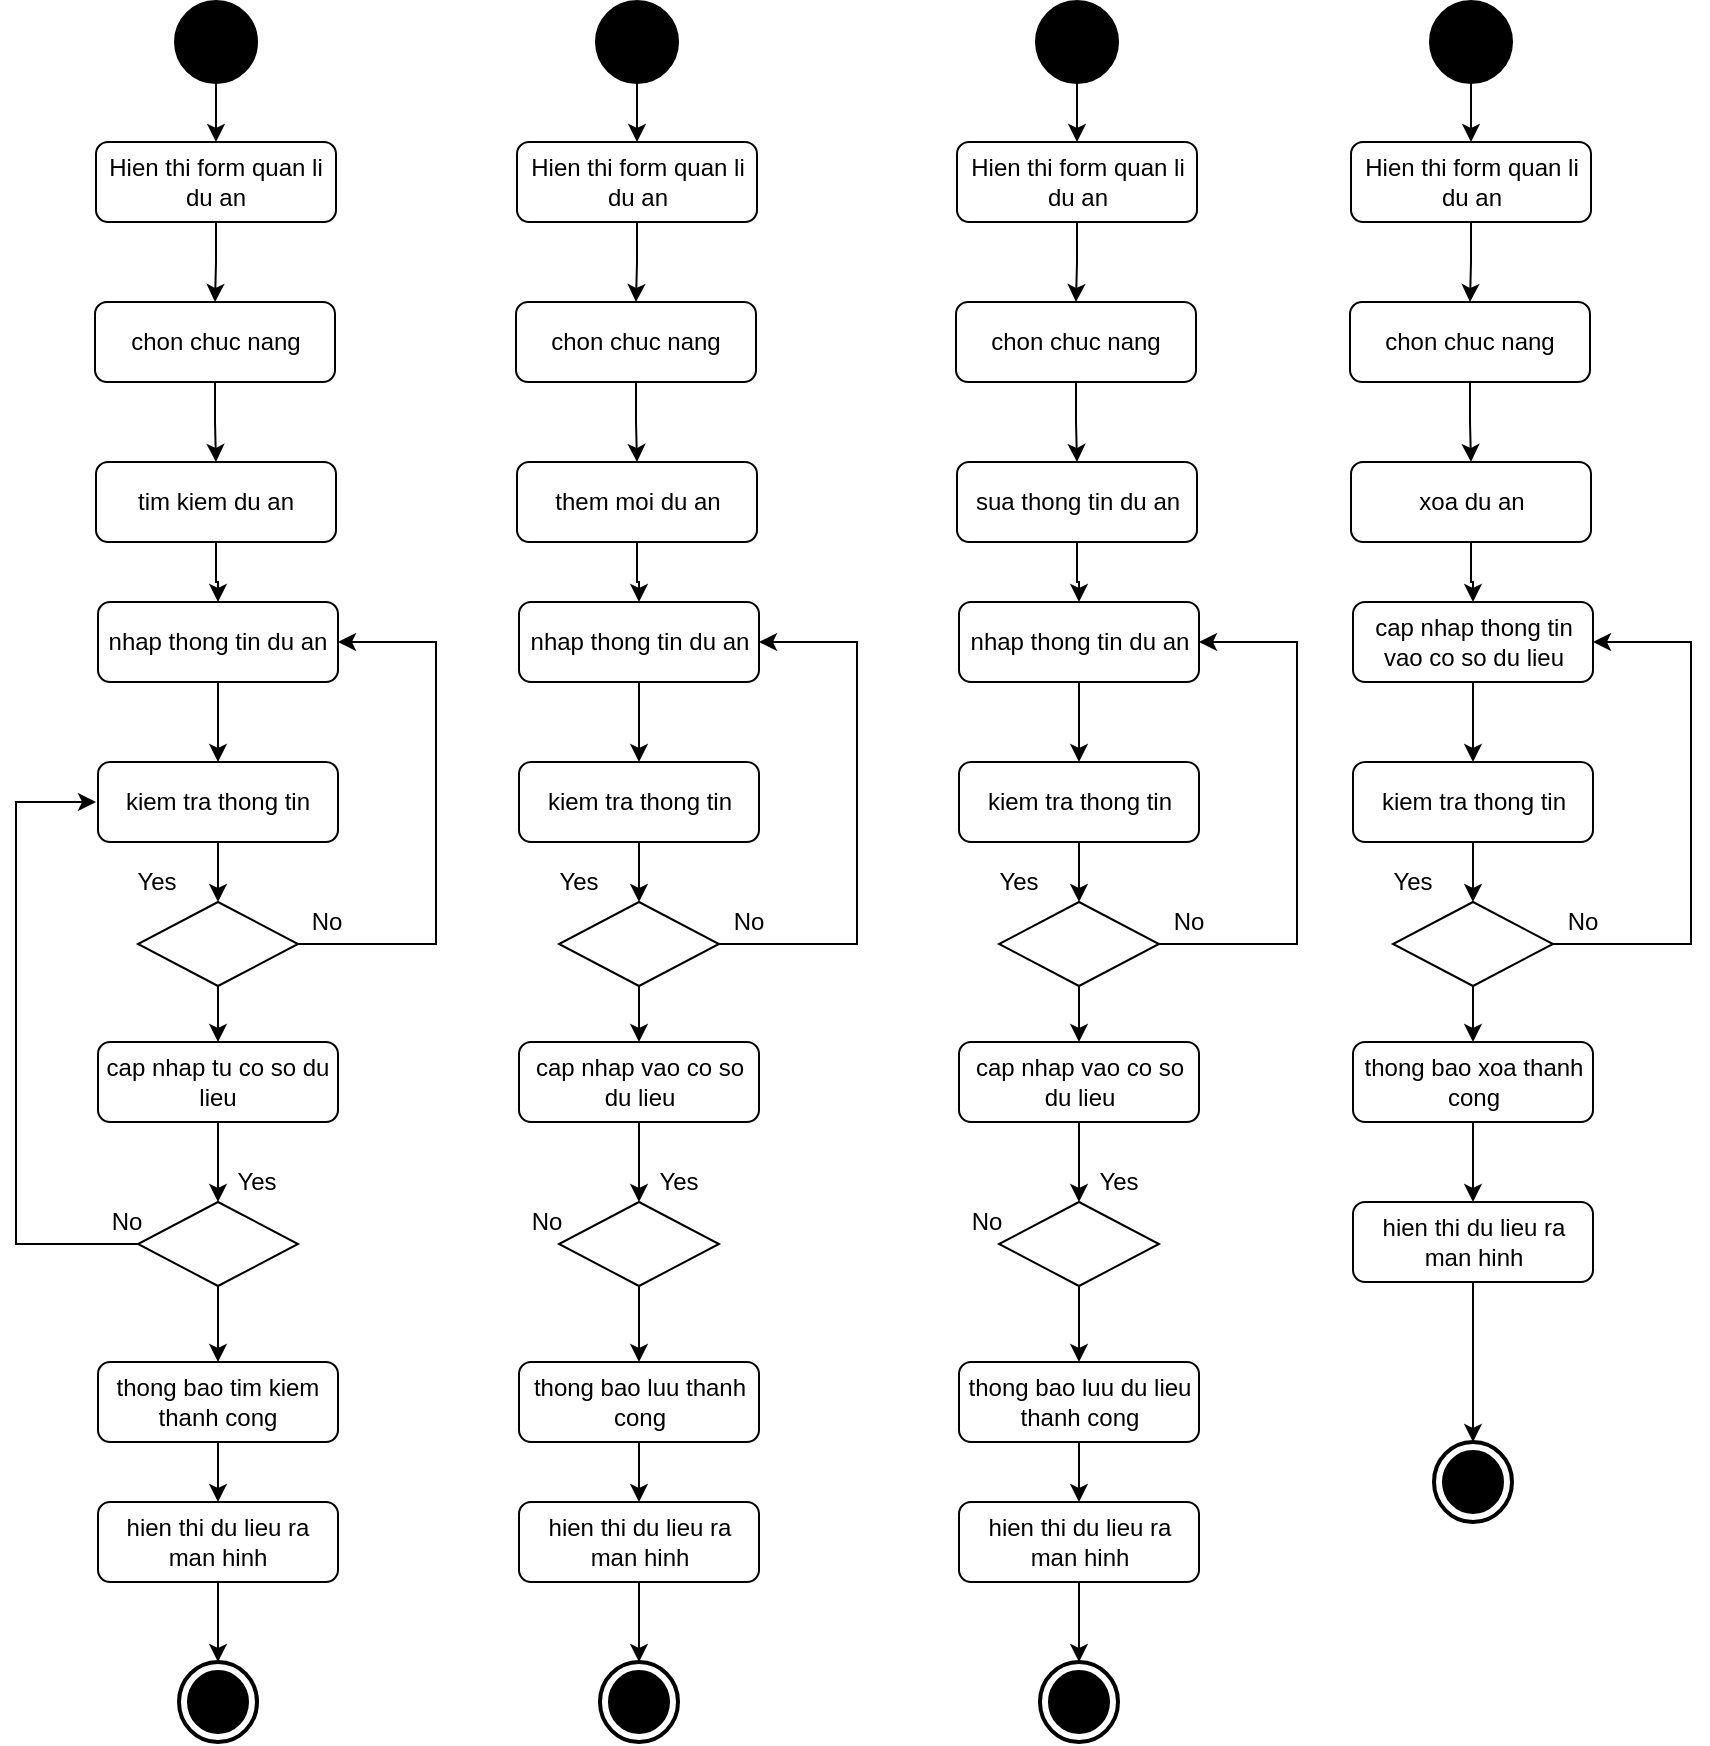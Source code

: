<mxfile version="19.0.3" type="device"><diagram id="C5RBs43oDa-KdzZeNtuy" name="Page-1"><mxGraphModel dx="1104" dy="857" grid="1" gridSize="10" guides="1" tooltips="1" connect="1" arrows="1" fold="1" page="1" pageScale="1" pageWidth="827" pageHeight="1169" math="0" shadow="0"><root><mxCell id="WIyWlLk6GJQsqaUBKTNV-0"/><mxCell id="WIyWlLk6GJQsqaUBKTNV-1" parent="WIyWlLk6GJQsqaUBKTNV-0"/><mxCell id="kBLs7935TlOKEnEDMkOg-13" style="edgeStyle=orthogonalEdgeStyle;rounded=0;orthogonalLoop=1;jettySize=auto;html=1;entryX=1;entryY=0.5;entryDx=0;entryDy=0;" edge="1" parent="WIyWlLk6GJQsqaUBKTNV-1" source="WIyWlLk6GJQsqaUBKTNV-6" target="kBLs7935TlOKEnEDMkOg-4"><mxGeometry relative="1" as="geometry"><mxPoint x="370" y="390" as="targetPoint"/><Array as="points"><mxPoint x="370" y="591"/><mxPoint x="370" y="440"/></Array></mxGeometry></mxCell><mxCell id="kBLs7935TlOKEnEDMkOg-19" style="edgeStyle=orthogonalEdgeStyle;rounded=0;orthogonalLoop=1;jettySize=auto;html=1;entryX=0.5;entryY=0;entryDx=0;entryDy=0;" edge="1" parent="WIyWlLk6GJQsqaUBKTNV-1" source="WIyWlLk6GJQsqaUBKTNV-6" target="kBLs7935TlOKEnEDMkOg-7"><mxGeometry relative="1" as="geometry"/></mxCell><mxCell id="WIyWlLk6GJQsqaUBKTNV-6" value="" style="rhombus;whiteSpace=wrap;html=1;shadow=0;fontFamily=Helvetica;fontSize=12;align=center;strokeWidth=1;spacing=6;spacingTop=-4;" parent="WIyWlLk6GJQsqaUBKTNV-1" vertex="1"><mxGeometry x="221" y="570" width="80" height="42" as="geometry"/></mxCell><mxCell id="kBLs7935TlOKEnEDMkOg-28" style="edgeStyle=orthogonalEdgeStyle;rounded=0;orthogonalLoop=1;jettySize=auto;html=1;entryX=0.5;entryY=0;entryDx=0;entryDy=0;" edge="1" parent="WIyWlLk6GJQsqaUBKTNV-1" source="WIyWlLk6GJQsqaUBKTNV-11" target="kBLs7935TlOKEnEDMkOg-2"><mxGeometry relative="1" as="geometry"/></mxCell><mxCell id="WIyWlLk6GJQsqaUBKTNV-11" value="Hien thi form quan li du an" style="rounded=1;whiteSpace=wrap;html=1;fontSize=12;glass=0;strokeWidth=1;shadow=0;" parent="WIyWlLk6GJQsqaUBKTNV-1" vertex="1"><mxGeometry x="200" y="190" width="120" height="40" as="geometry"/></mxCell><mxCell id="kBLs7935TlOKEnEDMkOg-0" value="" style="html=1;shape=mxgraph.sysml.actFinal;strokeWidth=2;verticalLabelPosition=bottom;verticalAlignment=top;" vertex="1" parent="WIyWlLk6GJQsqaUBKTNV-1"><mxGeometry x="241.5" y="950" width="39" height="40" as="geometry"/></mxCell><mxCell id="kBLs7935TlOKEnEDMkOg-27" style="edgeStyle=orthogonalEdgeStyle;rounded=0;orthogonalLoop=1;jettySize=auto;html=1;entryX=0.5;entryY=0;entryDx=0;entryDy=0;" edge="1" parent="WIyWlLk6GJQsqaUBKTNV-1" source="kBLs7935TlOKEnEDMkOg-1" target="WIyWlLk6GJQsqaUBKTNV-11"><mxGeometry relative="1" as="geometry"/></mxCell><mxCell id="kBLs7935TlOKEnEDMkOg-1" value="" style="shape=ellipse;html=1;fillColor=#000000;strokeWidth=2;verticalLabelPosition=bottom;verticalAlignment=top;perimeter=ellipsePerimeter;" vertex="1" parent="WIyWlLk6GJQsqaUBKTNV-1"><mxGeometry x="240" y="120" width="40" height="40" as="geometry"/></mxCell><mxCell id="kBLs7935TlOKEnEDMkOg-30" style="edgeStyle=orthogonalEdgeStyle;rounded=0;orthogonalLoop=1;jettySize=auto;html=1;entryX=0.5;entryY=0;entryDx=0;entryDy=0;" edge="1" parent="WIyWlLk6GJQsqaUBKTNV-1" source="kBLs7935TlOKEnEDMkOg-2" target="kBLs7935TlOKEnEDMkOg-3"><mxGeometry relative="1" as="geometry"/></mxCell><mxCell id="kBLs7935TlOKEnEDMkOg-2" value="chon chuc nang" style="rounded=1;whiteSpace=wrap;html=1;fontSize=12;glass=0;strokeWidth=1;shadow=0;" vertex="1" parent="WIyWlLk6GJQsqaUBKTNV-1"><mxGeometry x="199.5" y="270" width="120" height="40" as="geometry"/></mxCell><mxCell id="kBLs7935TlOKEnEDMkOg-31" style="edgeStyle=orthogonalEdgeStyle;rounded=0;orthogonalLoop=1;jettySize=auto;html=1;" edge="1" parent="WIyWlLk6GJQsqaUBKTNV-1" source="kBLs7935TlOKEnEDMkOg-3" target="kBLs7935TlOKEnEDMkOg-4"><mxGeometry relative="1" as="geometry"/></mxCell><mxCell id="kBLs7935TlOKEnEDMkOg-3" value="tim kiem du an" style="rounded=1;whiteSpace=wrap;html=1;fontSize=12;glass=0;strokeWidth=1;shadow=0;" vertex="1" parent="WIyWlLk6GJQsqaUBKTNV-1"><mxGeometry x="200" y="350" width="120" height="40" as="geometry"/></mxCell><mxCell id="kBLs7935TlOKEnEDMkOg-32" style="edgeStyle=orthogonalEdgeStyle;rounded=0;orthogonalLoop=1;jettySize=auto;html=1;entryX=0.5;entryY=0;entryDx=0;entryDy=0;" edge="1" parent="WIyWlLk6GJQsqaUBKTNV-1" source="kBLs7935TlOKEnEDMkOg-4" target="kBLs7935TlOKEnEDMkOg-6"><mxGeometry relative="1" as="geometry"/></mxCell><mxCell id="kBLs7935TlOKEnEDMkOg-4" value="nhap thong tin du an&lt;span style=&quot;color: rgba(0, 0, 0, 0); font-family: monospace; font-size: 0px; text-align: start;&quot;&gt;%3CmxGraphModel%3E%3Croot%3E%3CmxCell%20id%3D%220%22%2F%3E%3CmxCell%20id%3D%221%22%20parent%3D%220%22%2F%3E%3CmxCell%20id%3D%222%22%20value%3D%22chon%20chuc%20nang%22%20style%3D%22rounded%3D1%3BwhiteSpace%3Dwrap%3Bhtml%3D1%3BfontSize%3D12%3Bglass%3D0%3BstrokeWidth%3D1%3Bshadow%3D0%3B%22%20vertex%3D%221%22%20parent%3D%221%22%3E%3CmxGeometry%20x%3D%22151%22%20y%3D%22270%22%20width%3D%22120%22%20height%3D%2240%22%20as%3D%22geometry%22%2F%3E%3C%2FmxCell%3E%3C%2Froot%3E%3C%2FmxGraphModel%3E&lt;/span&gt;" style="rounded=1;whiteSpace=wrap;html=1;fontSize=12;glass=0;strokeWidth=1;shadow=0;" vertex="1" parent="WIyWlLk6GJQsqaUBKTNV-1"><mxGeometry x="201" y="420" width="120" height="40" as="geometry"/></mxCell><mxCell id="kBLs7935TlOKEnEDMkOg-15" style="edgeStyle=orthogonalEdgeStyle;rounded=0;orthogonalLoop=1;jettySize=auto;html=1;entryX=0.5;entryY=0;entryDx=0;entryDy=0;" edge="1" parent="WIyWlLk6GJQsqaUBKTNV-1" source="kBLs7935TlOKEnEDMkOg-6" target="WIyWlLk6GJQsqaUBKTNV-6"><mxGeometry relative="1" as="geometry"/></mxCell><mxCell id="kBLs7935TlOKEnEDMkOg-6" value="kiem tra thong tin" style="rounded=1;whiteSpace=wrap;html=1;fontSize=12;glass=0;strokeWidth=1;shadow=0;" vertex="1" parent="WIyWlLk6GJQsqaUBKTNV-1"><mxGeometry x="201" y="500" width="120" height="40" as="geometry"/></mxCell><mxCell id="kBLs7935TlOKEnEDMkOg-20" style="edgeStyle=orthogonalEdgeStyle;rounded=0;orthogonalLoop=1;jettySize=auto;html=1;entryX=0.5;entryY=0;entryDx=0;entryDy=0;" edge="1" parent="WIyWlLk6GJQsqaUBKTNV-1" source="kBLs7935TlOKEnEDMkOg-7" target="kBLs7935TlOKEnEDMkOg-10"><mxGeometry relative="1" as="geometry"/></mxCell><mxCell id="kBLs7935TlOKEnEDMkOg-7" value="cap nhap tu co so du lieu" style="rounded=1;whiteSpace=wrap;html=1;fontSize=12;glass=0;strokeWidth=1;shadow=0;" vertex="1" parent="WIyWlLk6GJQsqaUBKTNV-1"><mxGeometry x="201" y="640" width="120" height="40" as="geometry"/></mxCell><mxCell id="kBLs7935TlOKEnEDMkOg-25" style="edgeStyle=orthogonalEdgeStyle;rounded=0;orthogonalLoop=1;jettySize=auto;html=1;" edge="1" parent="WIyWlLk6GJQsqaUBKTNV-1" source="kBLs7935TlOKEnEDMkOg-8" target="kBLs7935TlOKEnEDMkOg-12"><mxGeometry relative="1" as="geometry"/></mxCell><mxCell id="kBLs7935TlOKEnEDMkOg-8" value="thong bao tim kiem thanh cong" style="rounded=1;whiteSpace=wrap;html=1;fontSize=12;glass=0;strokeWidth=1;shadow=0;" vertex="1" parent="WIyWlLk6GJQsqaUBKTNV-1"><mxGeometry x="201" y="800" width="120" height="40" as="geometry"/></mxCell><mxCell id="kBLs7935TlOKEnEDMkOg-14" style="edgeStyle=orthogonalEdgeStyle;rounded=0;orthogonalLoop=1;jettySize=auto;html=1;" edge="1" parent="WIyWlLk6GJQsqaUBKTNV-1" source="kBLs7935TlOKEnEDMkOg-10"><mxGeometry relative="1" as="geometry"><mxPoint x="200" y="520" as="targetPoint"/><Array as="points"><mxPoint x="160" y="741"/></Array></mxGeometry></mxCell><mxCell id="kBLs7935TlOKEnEDMkOg-24" style="edgeStyle=orthogonalEdgeStyle;rounded=0;orthogonalLoop=1;jettySize=auto;html=1;entryX=0.5;entryY=0;entryDx=0;entryDy=0;" edge="1" parent="WIyWlLk6GJQsqaUBKTNV-1" source="kBLs7935TlOKEnEDMkOg-10" target="kBLs7935TlOKEnEDMkOg-8"><mxGeometry relative="1" as="geometry"/></mxCell><mxCell id="kBLs7935TlOKEnEDMkOg-10" value="" style="rhombus;whiteSpace=wrap;html=1;shadow=0;fontFamily=Helvetica;fontSize=12;align=center;strokeWidth=1;spacing=6;spacingTop=-4;" vertex="1" parent="WIyWlLk6GJQsqaUBKTNV-1"><mxGeometry x="221" y="720" width="80" height="42" as="geometry"/></mxCell><mxCell id="kBLs7935TlOKEnEDMkOg-37" style="edgeStyle=orthogonalEdgeStyle;rounded=0;orthogonalLoop=1;jettySize=auto;html=1;entryX=0.5;entryY=0;entryDx=0;entryDy=0;entryPerimeter=0;" edge="1" parent="WIyWlLk6GJQsqaUBKTNV-1" source="kBLs7935TlOKEnEDMkOg-12" target="kBLs7935TlOKEnEDMkOg-0"><mxGeometry relative="1" as="geometry"/></mxCell><mxCell id="kBLs7935TlOKEnEDMkOg-12" value="hien thi du lieu ra man hinh" style="rounded=1;whiteSpace=wrap;html=1;fontSize=12;glass=0;strokeWidth=1;shadow=0;" vertex="1" parent="WIyWlLk6GJQsqaUBKTNV-1"><mxGeometry x="201" y="870" width="120" height="40" as="geometry"/></mxCell><mxCell id="kBLs7935TlOKEnEDMkOg-16" value="Yes" style="text;html=1;align=center;verticalAlign=middle;resizable=0;points=[];autosize=1;strokeColor=none;fillColor=none;" vertex="1" parent="WIyWlLk6GJQsqaUBKTNV-1"><mxGeometry x="210" y="550" width="40" height="20" as="geometry"/></mxCell><mxCell id="kBLs7935TlOKEnEDMkOg-18" value="No" style="text;html=1;align=center;verticalAlign=middle;resizable=0;points=[];autosize=1;strokeColor=none;fillColor=none;" vertex="1" parent="WIyWlLk6GJQsqaUBKTNV-1"><mxGeometry x="300" y="570" width="30" height="20" as="geometry"/></mxCell><mxCell id="kBLs7935TlOKEnEDMkOg-33" value="Yes" style="text;html=1;align=center;verticalAlign=middle;resizable=0;points=[];autosize=1;strokeColor=none;fillColor=none;" vertex="1" parent="WIyWlLk6GJQsqaUBKTNV-1"><mxGeometry x="260" y="700" width="40" height="20" as="geometry"/></mxCell><mxCell id="kBLs7935TlOKEnEDMkOg-34" value="No" style="text;html=1;align=center;verticalAlign=middle;resizable=0;points=[];autosize=1;strokeColor=none;fillColor=none;" vertex="1" parent="WIyWlLk6GJQsqaUBKTNV-1"><mxGeometry x="199.5" y="720" width="30" height="20" as="geometry"/></mxCell><mxCell id="kBLs7935TlOKEnEDMkOg-178" style="edgeStyle=orthogonalEdgeStyle;rounded=0;orthogonalLoop=1;jettySize=auto;html=1;entryX=1;entryY=0.5;entryDx=0;entryDy=0;" edge="1" parent="WIyWlLk6GJQsqaUBKTNV-1" source="kBLs7935TlOKEnEDMkOg-180" target="kBLs7935TlOKEnEDMkOg-191"><mxGeometry relative="1" as="geometry"><mxPoint x="580.5" y="390" as="targetPoint"/><Array as="points"><mxPoint x="580.5" y="591"/><mxPoint x="580.5" y="440"/></Array></mxGeometry></mxCell><mxCell id="kBLs7935TlOKEnEDMkOg-179" style="edgeStyle=orthogonalEdgeStyle;rounded=0;orthogonalLoop=1;jettySize=auto;html=1;entryX=0.5;entryY=0;entryDx=0;entryDy=0;" edge="1" parent="WIyWlLk6GJQsqaUBKTNV-1" source="kBLs7935TlOKEnEDMkOg-180" target="kBLs7935TlOKEnEDMkOg-195"><mxGeometry relative="1" as="geometry"/></mxCell><mxCell id="kBLs7935TlOKEnEDMkOg-180" value="" style="rhombus;whiteSpace=wrap;html=1;shadow=0;fontFamily=Helvetica;fontSize=12;align=center;strokeWidth=1;spacing=6;spacingTop=-4;" vertex="1" parent="WIyWlLk6GJQsqaUBKTNV-1"><mxGeometry x="431.5" y="570" width="80" height="42" as="geometry"/></mxCell><mxCell id="kBLs7935TlOKEnEDMkOg-181" style="edgeStyle=orthogonalEdgeStyle;rounded=0;orthogonalLoop=1;jettySize=auto;html=1;entryX=0.5;entryY=0;entryDx=0;entryDy=0;" edge="1" parent="WIyWlLk6GJQsqaUBKTNV-1" source="kBLs7935TlOKEnEDMkOg-182" target="kBLs7935TlOKEnEDMkOg-187"><mxGeometry relative="1" as="geometry"/></mxCell><mxCell id="kBLs7935TlOKEnEDMkOg-182" value="Hien thi form quan li du an" style="rounded=1;whiteSpace=wrap;html=1;fontSize=12;glass=0;strokeWidth=1;shadow=0;" vertex="1" parent="WIyWlLk6GJQsqaUBKTNV-1"><mxGeometry x="410.5" y="190" width="120" height="40" as="geometry"/></mxCell><mxCell id="kBLs7935TlOKEnEDMkOg-183" value="" style="html=1;shape=mxgraph.sysml.actFinal;strokeWidth=2;verticalLabelPosition=bottom;verticalAlignment=top;" vertex="1" parent="WIyWlLk6GJQsqaUBKTNV-1"><mxGeometry x="452" y="950" width="39" height="40" as="geometry"/></mxCell><mxCell id="kBLs7935TlOKEnEDMkOg-184" style="edgeStyle=orthogonalEdgeStyle;rounded=0;orthogonalLoop=1;jettySize=auto;html=1;entryX=0.5;entryY=0;entryDx=0;entryDy=0;" edge="1" parent="WIyWlLk6GJQsqaUBKTNV-1" source="kBLs7935TlOKEnEDMkOg-185" target="kBLs7935TlOKEnEDMkOg-182"><mxGeometry relative="1" as="geometry"/></mxCell><mxCell id="kBLs7935TlOKEnEDMkOg-185" value="" style="shape=ellipse;html=1;fillColor=#000000;strokeWidth=2;verticalLabelPosition=bottom;verticalAlignment=top;perimeter=ellipsePerimeter;" vertex="1" parent="WIyWlLk6GJQsqaUBKTNV-1"><mxGeometry x="450.5" y="120" width="40" height="40" as="geometry"/></mxCell><mxCell id="kBLs7935TlOKEnEDMkOg-186" style="edgeStyle=orthogonalEdgeStyle;rounded=0;orthogonalLoop=1;jettySize=auto;html=1;entryX=0.5;entryY=0;entryDx=0;entryDy=0;" edge="1" parent="WIyWlLk6GJQsqaUBKTNV-1" source="kBLs7935TlOKEnEDMkOg-187" target="kBLs7935TlOKEnEDMkOg-189"><mxGeometry relative="1" as="geometry"/></mxCell><mxCell id="kBLs7935TlOKEnEDMkOg-187" value="chon chuc nang" style="rounded=1;whiteSpace=wrap;html=1;fontSize=12;glass=0;strokeWidth=1;shadow=0;" vertex="1" parent="WIyWlLk6GJQsqaUBKTNV-1"><mxGeometry x="410" y="270" width="120" height="40" as="geometry"/></mxCell><mxCell id="kBLs7935TlOKEnEDMkOg-188" style="edgeStyle=orthogonalEdgeStyle;rounded=0;orthogonalLoop=1;jettySize=auto;html=1;" edge="1" parent="WIyWlLk6GJQsqaUBKTNV-1" source="kBLs7935TlOKEnEDMkOg-189" target="kBLs7935TlOKEnEDMkOg-191"><mxGeometry relative="1" as="geometry"/></mxCell><mxCell id="kBLs7935TlOKEnEDMkOg-189" value="them moi du an" style="rounded=1;whiteSpace=wrap;html=1;fontSize=12;glass=0;strokeWidth=1;shadow=0;" vertex="1" parent="WIyWlLk6GJQsqaUBKTNV-1"><mxGeometry x="410.5" y="350" width="120" height="40" as="geometry"/></mxCell><mxCell id="kBLs7935TlOKEnEDMkOg-190" style="edgeStyle=orthogonalEdgeStyle;rounded=0;orthogonalLoop=1;jettySize=auto;html=1;entryX=0.5;entryY=0;entryDx=0;entryDy=0;" edge="1" parent="WIyWlLk6GJQsqaUBKTNV-1" source="kBLs7935TlOKEnEDMkOg-191" target="kBLs7935TlOKEnEDMkOg-193"><mxGeometry relative="1" as="geometry"/></mxCell><mxCell id="kBLs7935TlOKEnEDMkOg-191" value="nhap thong tin du an&lt;span style=&quot;color: rgba(0, 0, 0, 0); font-family: monospace; font-size: 0px; text-align: start;&quot;&gt;%3CmxGraphModel%3E%3Croot%3E%3CmxCell%20id%3D%220%22%2F%3E%3CmxCell%20id%3D%221%22%20parent%3D%220%22%2F%3E%3CmxCell%20id%3D%222%22%20value%3D%22chon%20chuc%20nang%22%20style%3D%22rounded%3D1%3BwhiteSpace%3Dwrap%3Bhtml%3D1%3BfontSize%3D12%3Bglass%3D0%3BstrokeWidth%3D1%3Bshadow%3D0%3B%22%20vertex%3D%221%22%20parent%3D%221%22%3E%3CmxGeometry%20x%3D%22151%22%20y%3D%22270%22%20width%3D%22120%22%20height%3D%2240%22%20as%3D%22geometry%22%2F%3E%3C%2FmxCell%3E%3C%2Froot%3E%3C%2FmxGraphModel%3E&lt;/span&gt;" style="rounded=1;whiteSpace=wrap;html=1;fontSize=12;glass=0;strokeWidth=1;shadow=0;" vertex="1" parent="WIyWlLk6GJQsqaUBKTNV-1"><mxGeometry x="411.5" y="420" width="120" height="40" as="geometry"/></mxCell><mxCell id="kBLs7935TlOKEnEDMkOg-192" style="edgeStyle=orthogonalEdgeStyle;rounded=0;orthogonalLoop=1;jettySize=auto;html=1;entryX=0.5;entryY=0;entryDx=0;entryDy=0;" edge="1" parent="WIyWlLk6GJQsqaUBKTNV-1" source="kBLs7935TlOKEnEDMkOg-193" target="kBLs7935TlOKEnEDMkOg-180"><mxGeometry relative="1" as="geometry"/></mxCell><mxCell id="kBLs7935TlOKEnEDMkOg-193" value="kiem tra thong tin" style="rounded=1;whiteSpace=wrap;html=1;fontSize=12;glass=0;strokeWidth=1;shadow=0;" vertex="1" parent="WIyWlLk6GJQsqaUBKTNV-1"><mxGeometry x="411.5" y="500" width="120" height="40" as="geometry"/></mxCell><mxCell id="kBLs7935TlOKEnEDMkOg-194" style="edgeStyle=orthogonalEdgeStyle;rounded=0;orthogonalLoop=1;jettySize=auto;html=1;entryX=0.5;entryY=0;entryDx=0;entryDy=0;" edge="1" parent="WIyWlLk6GJQsqaUBKTNV-1" source="kBLs7935TlOKEnEDMkOg-195" target="kBLs7935TlOKEnEDMkOg-199"><mxGeometry relative="1" as="geometry"/></mxCell><mxCell id="kBLs7935TlOKEnEDMkOg-195" value="cap nhap vao co so du lieu" style="rounded=1;whiteSpace=wrap;html=1;fontSize=12;glass=0;strokeWidth=1;shadow=0;" vertex="1" parent="WIyWlLk6GJQsqaUBKTNV-1"><mxGeometry x="411.5" y="640" width="120" height="40" as="geometry"/></mxCell><mxCell id="kBLs7935TlOKEnEDMkOg-196" style="edgeStyle=orthogonalEdgeStyle;rounded=0;orthogonalLoop=1;jettySize=auto;html=1;" edge="1" parent="WIyWlLk6GJQsqaUBKTNV-1" source="kBLs7935TlOKEnEDMkOg-197" target="kBLs7935TlOKEnEDMkOg-201"><mxGeometry relative="1" as="geometry"/></mxCell><mxCell id="kBLs7935TlOKEnEDMkOg-197" value="thong bao luu thanh cong" style="rounded=1;whiteSpace=wrap;html=1;fontSize=12;glass=0;strokeWidth=1;shadow=0;" vertex="1" parent="WIyWlLk6GJQsqaUBKTNV-1"><mxGeometry x="411.5" y="800" width="120" height="40" as="geometry"/></mxCell><mxCell id="kBLs7935TlOKEnEDMkOg-198" style="edgeStyle=orthogonalEdgeStyle;rounded=0;orthogonalLoop=1;jettySize=auto;html=1;entryX=0.5;entryY=0;entryDx=0;entryDy=0;" edge="1" parent="WIyWlLk6GJQsqaUBKTNV-1" source="kBLs7935TlOKEnEDMkOg-199" target="kBLs7935TlOKEnEDMkOg-197"><mxGeometry relative="1" as="geometry"/></mxCell><mxCell id="kBLs7935TlOKEnEDMkOg-199" value="" style="rhombus;whiteSpace=wrap;html=1;shadow=0;fontFamily=Helvetica;fontSize=12;align=center;strokeWidth=1;spacing=6;spacingTop=-4;" vertex="1" parent="WIyWlLk6GJQsqaUBKTNV-1"><mxGeometry x="431.5" y="720" width="80" height="42" as="geometry"/></mxCell><mxCell id="kBLs7935TlOKEnEDMkOg-200" style="edgeStyle=orthogonalEdgeStyle;rounded=0;orthogonalLoop=1;jettySize=auto;html=1;entryX=0.5;entryY=0;entryDx=0;entryDy=0;entryPerimeter=0;" edge="1" parent="WIyWlLk6GJQsqaUBKTNV-1" source="kBLs7935TlOKEnEDMkOg-201" target="kBLs7935TlOKEnEDMkOg-183"><mxGeometry relative="1" as="geometry"/></mxCell><mxCell id="kBLs7935TlOKEnEDMkOg-201" value="hien thi du lieu ra man hinh" style="rounded=1;whiteSpace=wrap;html=1;fontSize=12;glass=0;strokeWidth=1;shadow=0;" vertex="1" parent="WIyWlLk6GJQsqaUBKTNV-1"><mxGeometry x="411.5" y="870" width="120" height="40" as="geometry"/></mxCell><mxCell id="kBLs7935TlOKEnEDMkOg-202" value="Yes" style="text;html=1;align=center;verticalAlign=middle;resizable=0;points=[];autosize=1;strokeColor=none;fillColor=none;" vertex="1" parent="WIyWlLk6GJQsqaUBKTNV-1"><mxGeometry x="420.5" y="550" width="40" height="20" as="geometry"/></mxCell><mxCell id="kBLs7935TlOKEnEDMkOg-203" value="No" style="text;html=1;align=center;verticalAlign=middle;resizable=0;points=[];autosize=1;strokeColor=none;fillColor=none;" vertex="1" parent="WIyWlLk6GJQsqaUBKTNV-1"><mxGeometry x="510.5" y="570" width="30" height="20" as="geometry"/></mxCell><mxCell id="kBLs7935TlOKEnEDMkOg-204" value="Yes" style="text;html=1;align=center;verticalAlign=middle;resizable=0;points=[];autosize=1;strokeColor=none;fillColor=none;" vertex="1" parent="WIyWlLk6GJQsqaUBKTNV-1"><mxGeometry x="470.5" y="700" width="40" height="20" as="geometry"/></mxCell><mxCell id="kBLs7935TlOKEnEDMkOg-205" value="No" style="text;html=1;align=center;verticalAlign=middle;resizable=0;points=[];autosize=1;strokeColor=none;fillColor=none;" vertex="1" parent="WIyWlLk6GJQsqaUBKTNV-1"><mxGeometry x="410" y="720" width="30" height="20" as="geometry"/></mxCell><mxCell id="kBLs7935TlOKEnEDMkOg-206" style="edgeStyle=orthogonalEdgeStyle;rounded=0;orthogonalLoop=1;jettySize=auto;html=1;entryX=1;entryY=0.5;entryDx=0;entryDy=0;" edge="1" parent="WIyWlLk6GJQsqaUBKTNV-1" source="kBLs7935TlOKEnEDMkOg-208" target="kBLs7935TlOKEnEDMkOg-219"><mxGeometry relative="1" as="geometry"><mxPoint x="800.5" y="390" as="targetPoint"/><Array as="points"><mxPoint x="800.5" y="591"/><mxPoint x="800.5" y="440"/></Array></mxGeometry></mxCell><mxCell id="kBLs7935TlOKEnEDMkOg-207" style="edgeStyle=orthogonalEdgeStyle;rounded=0;orthogonalLoop=1;jettySize=auto;html=1;entryX=0.5;entryY=0;entryDx=0;entryDy=0;" edge="1" parent="WIyWlLk6GJQsqaUBKTNV-1" source="kBLs7935TlOKEnEDMkOg-208" target="kBLs7935TlOKEnEDMkOg-223"><mxGeometry relative="1" as="geometry"/></mxCell><mxCell id="kBLs7935TlOKEnEDMkOg-208" value="" style="rhombus;whiteSpace=wrap;html=1;shadow=0;fontFamily=Helvetica;fontSize=12;align=center;strokeWidth=1;spacing=6;spacingTop=-4;" vertex="1" parent="WIyWlLk6GJQsqaUBKTNV-1"><mxGeometry x="651.5" y="570" width="80" height="42" as="geometry"/></mxCell><mxCell id="kBLs7935TlOKEnEDMkOg-209" style="edgeStyle=orthogonalEdgeStyle;rounded=0;orthogonalLoop=1;jettySize=auto;html=1;entryX=0.5;entryY=0;entryDx=0;entryDy=0;" edge="1" parent="WIyWlLk6GJQsqaUBKTNV-1" source="kBLs7935TlOKEnEDMkOg-210" target="kBLs7935TlOKEnEDMkOg-215"><mxGeometry relative="1" as="geometry"/></mxCell><mxCell id="kBLs7935TlOKEnEDMkOg-210" value="Hien thi form quan li du an" style="rounded=1;whiteSpace=wrap;html=1;fontSize=12;glass=0;strokeWidth=1;shadow=0;" vertex="1" parent="WIyWlLk6GJQsqaUBKTNV-1"><mxGeometry x="630.5" y="190" width="120" height="40" as="geometry"/></mxCell><mxCell id="kBLs7935TlOKEnEDMkOg-211" value="" style="html=1;shape=mxgraph.sysml.actFinal;strokeWidth=2;verticalLabelPosition=bottom;verticalAlignment=top;" vertex="1" parent="WIyWlLk6GJQsqaUBKTNV-1"><mxGeometry x="672" y="950" width="39" height="40" as="geometry"/></mxCell><mxCell id="kBLs7935TlOKEnEDMkOg-212" style="edgeStyle=orthogonalEdgeStyle;rounded=0;orthogonalLoop=1;jettySize=auto;html=1;entryX=0.5;entryY=0;entryDx=0;entryDy=0;" edge="1" parent="WIyWlLk6GJQsqaUBKTNV-1" source="kBLs7935TlOKEnEDMkOg-213" target="kBLs7935TlOKEnEDMkOg-210"><mxGeometry relative="1" as="geometry"/></mxCell><mxCell id="kBLs7935TlOKEnEDMkOg-213" value="" style="shape=ellipse;html=1;fillColor=#000000;strokeWidth=2;verticalLabelPosition=bottom;verticalAlignment=top;perimeter=ellipsePerimeter;" vertex="1" parent="WIyWlLk6GJQsqaUBKTNV-1"><mxGeometry x="670.5" y="120" width="40" height="40" as="geometry"/></mxCell><mxCell id="kBLs7935TlOKEnEDMkOg-214" style="edgeStyle=orthogonalEdgeStyle;rounded=0;orthogonalLoop=1;jettySize=auto;html=1;entryX=0.5;entryY=0;entryDx=0;entryDy=0;" edge="1" parent="WIyWlLk6GJQsqaUBKTNV-1" source="kBLs7935TlOKEnEDMkOg-215" target="kBLs7935TlOKEnEDMkOg-217"><mxGeometry relative="1" as="geometry"/></mxCell><mxCell id="kBLs7935TlOKEnEDMkOg-215" value="chon chuc nang" style="rounded=1;whiteSpace=wrap;html=1;fontSize=12;glass=0;strokeWidth=1;shadow=0;" vertex="1" parent="WIyWlLk6GJQsqaUBKTNV-1"><mxGeometry x="630" y="270" width="120" height="40" as="geometry"/></mxCell><mxCell id="kBLs7935TlOKEnEDMkOg-216" style="edgeStyle=orthogonalEdgeStyle;rounded=0;orthogonalLoop=1;jettySize=auto;html=1;" edge="1" parent="WIyWlLk6GJQsqaUBKTNV-1" source="kBLs7935TlOKEnEDMkOg-217" target="kBLs7935TlOKEnEDMkOg-219"><mxGeometry relative="1" as="geometry"/></mxCell><mxCell id="kBLs7935TlOKEnEDMkOg-217" value="sua thong tin du an" style="rounded=1;whiteSpace=wrap;html=1;fontSize=12;glass=0;strokeWidth=1;shadow=0;" vertex="1" parent="WIyWlLk6GJQsqaUBKTNV-1"><mxGeometry x="630.5" y="350" width="120" height="40" as="geometry"/></mxCell><mxCell id="kBLs7935TlOKEnEDMkOg-218" style="edgeStyle=orthogonalEdgeStyle;rounded=0;orthogonalLoop=1;jettySize=auto;html=1;entryX=0.5;entryY=0;entryDx=0;entryDy=0;" edge="1" parent="WIyWlLk6GJQsqaUBKTNV-1" source="kBLs7935TlOKEnEDMkOg-219" target="kBLs7935TlOKEnEDMkOg-221"><mxGeometry relative="1" as="geometry"/></mxCell><mxCell id="kBLs7935TlOKEnEDMkOg-219" value="nhap thong tin du an&lt;span style=&quot;color: rgba(0, 0, 0, 0); font-family: monospace; font-size: 0px; text-align: start;&quot;&gt;%3CmxGraphModel%3E%3Croot%3E%3CmxCell%20id%3D%220%22%2F%3E%3CmxCell%20id%3D%221%22%20parent%3D%220%22%2F%3E%3CmxCell%20id%3D%222%22%20value%3D%22chon%20chuc%20nang%22%20style%3D%22rounded%3D1%3BwhiteSpace%3Dwrap%3Bhtml%3D1%3BfontSize%3D12%3Bglass%3D0%3BstrokeWidth%3D1%3Bshadow%3D0%3B%22%20vertex%3D%221%22%20parent%3D%221%22%3E%3CmxGeometry%20x%3D%22151%22%20y%3D%22270%22%20width%3D%22120%22%20height%3D%2240%22%20as%3D%22geometry%22%2F%3E%3C%2FmxCell%3E%3C%2Froot%3E%3C%2FmxGraphModel%3E&lt;/span&gt;" style="rounded=1;whiteSpace=wrap;html=1;fontSize=12;glass=0;strokeWidth=1;shadow=0;" vertex="1" parent="WIyWlLk6GJQsqaUBKTNV-1"><mxGeometry x="631.5" y="420" width="120" height="40" as="geometry"/></mxCell><mxCell id="kBLs7935TlOKEnEDMkOg-220" style="edgeStyle=orthogonalEdgeStyle;rounded=0;orthogonalLoop=1;jettySize=auto;html=1;entryX=0.5;entryY=0;entryDx=0;entryDy=0;" edge="1" parent="WIyWlLk6GJQsqaUBKTNV-1" source="kBLs7935TlOKEnEDMkOg-221" target="kBLs7935TlOKEnEDMkOg-208"><mxGeometry relative="1" as="geometry"/></mxCell><mxCell id="kBLs7935TlOKEnEDMkOg-221" value="kiem tra thong tin" style="rounded=1;whiteSpace=wrap;html=1;fontSize=12;glass=0;strokeWidth=1;shadow=0;" vertex="1" parent="WIyWlLk6GJQsqaUBKTNV-1"><mxGeometry x="631.5" y="500" width="120" height="40" as="geometry"/></mxCell><mxCell id="kBLs7935TlOKEnEDMkOg-222" style="edgeStyle=orthogonalEdgeStyle;rounded=0;orthogonalLoop=1;jettySize=auto;html=1;entryX=0.5;entryY=0;entryDx=0;entryDy=0;" edge="1" parent="WIyWlLk6GJQsqaUBKTNV-1" source="kBLs7935TlOKEnEDMkOg-223" target="kBLs7935TlOKEnEDMkOg-227"><mxGeometry relative="1" as="geometry"/></mxCell><mxCell id="kBLs7935TlOKEnEDMkOg-223" value="cap nhap vao co so du lieu" style="rounded=1;whiteSpace=wrap;html=1;fontSize=12;glass=0;strokeWidth=1;shadow=0;" vertex="1" parent="WIyWlLk6GJQsqaUBKTNV-1"><mxGeometry x="631.5" y="640" width="120" height="40" as="geometry"/></mxCell><mxCell id="kBLs7935TlOKEnEDMkOg-224" style="edgeStyle=orthogonalEdgeStyle;rounded=0;orthogonalLoop=1;jettySize=auto;html=1;" edge="1" parent="WIyWlLk6GJQsqaUBKTNV-1" source="kBLs7935TlOKEnEDMkOg-225" target="kBLs7935TlOKEnEDMkOg-229"><mxGeometry relative="1" as="geometry"/></mxCell><mxCell id="kBLs7935TlOKEnEDMkOg-225" value="thong bao luu du lieu thanh cong" style="rounded=1;whiteSpace=wrap;html=1;fontSize=12;glass=0;strokeWidth=1;shadow=0;" vertex="1" parent="WIyWlLk6GJQsqaUBKTNV-1"><mxGeometry x="631.5" y="800" width="120" height="40" as="geometry"/></mxCell><mxCell id="kBLs7935TlOKEnEDMkOg-226" style="edgeStyle=orthogonalEdgeStyle;rounded=0;orthogonalLoop=1;jettySize=auto;html=1;entryX=0.5;entryY=0;entryDx=0;entryDy=0;" edge="1" parent="WIyWlLk6GJQsqaUBKTNV-1" source="kBLs7935TlOKEnEDMkOg-227" target="kBLs7935TlOKEnEDMkOg-225"><mxGeometry relative="1" as="geometry"/></mxCell><mxCell id="kBLs7935TlOKEnEDMkOg-227" value="" style="rhombus;whiteSpace=wrap;html=1;shadow=0;fontFamily=Helvetica;fontSize=12;align=center;strokeWidth=1;spacing=6;spacingTop=-4;" vertex="1" parent="WIyWlLk6GJQsqaUBKTNV-1"><mxGeometry x="651.5" y="720" width="80" height="42" as="geometry"/></mxCell><mxCell id="kBLs7935TlOKEnEDMkOg-228" style="edgeStyle=orthogonalEdgeStyle;rounded=0;orthogonalLoop=1;jettySize=auto;html=1;entryX=0.5;entryY=0;entryDx=0;entryDy=0;entryPerimeter=0;" edge="1" parent="WIyWlLk6GJQsqaUBKTNV-1" source="kBLs7935TlOKEnEDMkOg-229" target="kBLs7935TlOKEnEDMkOg-211"><mxGeometry relative="1" as="geometry"/></mxCell><mxCell id="kBLs7935TlOKEnEDMkOg-229" value="hien thi du lieu ra man hinh" style="rounded=1;whiteSpace=wrap;html=1;fontSize=12;glass=0;strokeWidth=1;shadow=0;" vertex="1" parent="WIyWlLk6GJQsqaUBKTNV-1"><mxGeometry x="631.5" y="870" width="120" height="40" as="geometry"/></mxCell><mxCell id="kBLs7935TlOKEnEDMkOg-230" value="Yes" style="text;html=1;align=center;verticalAlign=middle;resizable=0;points=[];autosize=1;strokeColor=none;fillColor=none;" vertex="1" parent="WIyWlLk6GJQsqaUBKTNV-1"><mxGeometry x="640.5" y="550" width="40" height="20" as="geometry"/></mxCell><mxCell id="kBLs7935TlOKEnEDMkOg-231" value="No" style="text;html=1;align=center;verticalAlign=middle;resizable=0;points=[];autosize=1;strokeColor=none;fillColor=none;" vertex="1" parent="WIyWlLk6GJQsqaUBKTNV-1"><mxGeometry x="730.5" y="570" width="30" height="20" as="geometry"/></mxCell><mxCell id="kBLs7935TlOKEnEDMkOg-232" value="Yes" style="text;html=1;align=center;verticalAlign=middle;resizable=0;points=[];autosize=1;strokeColor=none;fillColor=none;" vertex="1" parent="WIyWlLk6GJQsqaUBKTNV-1"><mxGeometry x="690.5" y="700" width="40" height="20" as="geometry"/></mxCell><mxCell id="kBLs7935TlOKEnEDMkOg-233" value="No" style="text;html=1;align=center;verticalAlign=middle;resizable=0;points=[];autosize=1;strokeColor=none;fillColor=none;" vertex="1" parent="WIyWlLk6GJQsqaUBKTNV-1"><mxGeometry x="630" y="720" width="30" height="20" as="geometry"/></mxCell><mxCell id="kBLs7935TlOKEnEDMkOg-234" style="edgeStyle=orthogonalEdgeStyle;rounded=0;orthogonalLoop=1;jettySize=auto;html=1;entryX=1;entryY=0.5;entryDx=0;entryDy=0;" edge="1" parent="WIyWlLk6GJQsqaUBKTNV-1" source="kBLs7935TlOKEnEDMkOg-236" target="kBLs7935TlOKEnEDMkOg-247"><mxGeometry relative="1" as="geometry"><mxPoint x="997.5" y="390" as="targetPoint"/><Array as="points"><mxPoint x="997.5" y="591"/><mxPoint x="997.5" y="440"/></Array></mxGeometry></mxCell><mxCell id="kBLs7935TlOKEnEDMkOg-235" style="edgeStyle=orthogonalEdgeStyle;rounded=0;orthogonalLoop=1;jettySize=auto;html=1;entryX=0.5;entryY=0;entryDx=0;entryDy=0;" edge="1" parent="WIyWlLk6GJQsqaUBKTNV-1" source="kBLs7935TlOKEnEDMkOg-236"><mxGeometry relative="1" as="geometry"><mxPoint x="888.5" y="640" as="targetPoint"/></mxGeometry></mxCell><mxCell id="kBLs7935TlOKEnEDMkOg-236" value="" style="rhombus;whiteSpace=wrap;html=1;shadow=0;fontFamily=Helvetica;fontSize=12;align=center;strokeWidth=1;spacing=6;spacingTop=-4;" vertex="1" parent="WIyWlLk6GJQsqaUBKTNV-1"><mxGeometry x="848.5" y="570" width="80" height="42" as="geometry"/></mxCell><mxCell id="kBLs7935TlOKEnEDMkOg-237" style="edgeStyle=orthogonalEdgeStyle;rounded=0;orthogonalLoop=1;jettySize=auto;html=1;entryX=0.5;entryY=0;entryDx=0;entryDy=0;" edge="1" parent="WIyWlLk6GJQsqaUBKTNV-1" source="kBLs7935TlOKEnEDMkOg-238" target="kBLs7935TlOKEnEDMkOg-243"><mxGeometry relative="1" as="geometry"/></mxCell><mxCell id="kBLs7935TlOKEnEDMkOg-238" value="Hien thi form quan li du an" style="rounded=1;whiteSpace=wrap;html=1;fontSize=12;glass=0;strokeWidth=1;shadow=0;" vertex="1" parent="WIyWlLk6GJQsqaUBKTNV-1"><mxGeometry x="827.5" y="190" width="120" height="40" as="geometry"/></mxCell><mxCell id="kBLs7935TlOKEnEDMkOg-239" value="" style="html=1;shape=mxgraph.sysml.actFinal;strokeWidth=2;verticalLabelPosition=bottom;verticalAlignment=top;" vertex="1" parent="WIyWlLk6GJQsqaUBKTNV-1"><mxGeometry x="869" y="840" width="39" height="40" as="geometry"/></mxCell><mxCell id="kBLs7935TlOKEnEDMkOg-240" style="edgeStyle=orthogonalEdgeStyle;rounded=0;orthogonalLoop=1;jettySize=auto;html=1;entryX=0.5;entryY=0;entryDx=0;entryDy=0;" edge="1" parent="WIyWlLk6GJQsqaUBKTNV-1" source="kBLs7935TlOKEnEDMkOg-241" target="kBLs7935TlOKEnEDMkOg-238"><mxGeometry relative="1" as="geometry"/></mxCell><mxCell id="kBLs7935TlOKEnEDMkOg-241" value="" style="shape=ellipse;html=1;fillColor=#000000;strokeWidth=2;verticalLabelPosition=bottom;verticalAlignment=top;perimeter=ellipsePerimeter;" vertex="1" parent="WIyWlLk6GJQsqaUBKTNV-1"><mxGeometry x="867.5" y="120" width="40" height="40" as="geometry"/></mxCell><mxCell id="kBLs7935TlOKEnEDMkOg-242" style="edgeStyle=orthogonalEdgeStyle;rounded=0;orthogonalLoop=1;jettySize=auto;html=1;entryX=0.5;entryY=0;entryDx=0;entryDy=0;" edge="1" parent="WIyWlLk6GJQsqaUBKTNV-1" source="kBLs7935TlOKEnEDMkOg-243" target="kBLs7935TlOKEnEDMkOg-245"><mxGeometry relative="1" as="geometry"/></mxCell><mxCell id="kBLs7935TlOKEnEDMkOg-243" value="chon chuc nang" style="rounded=1;whiteSpace=wrap;html=1;fontSize=12;glass=0;strokeWidth=1;shadow=0;" vertex="1" parent="WIyWlLk6GJQsqaUBKTNV-1"><mxGeometry x="827" y="270" width="120" height="40" as="geometry"/></mxCell><mxCell id="kBLs7935TlOKEnEDMkOg-244" style="edgeStyle=orthogonalEdgeStyle;rounded=0;orthogonalLoop=1;jettySize=auto;html=1;" edge="1" parent="WIyWlLk6GJQsqaUBKTNV-1" source="kBLs7935TlOKEnEDMkOg-245" target="kBLs7935TlOKEnEDMkOg-247"><mxGeometry relative="1" as="geometry"/></mxCell><mxCell id="kBLs7935TlOKEnEDMkOg-245" value="xoa du an" style="rounded=1;whiteSpace=wrap;html=1;fontSize=12;glass=0;strokeWidth=1;shadow=0;" vertex="1" parent="WIyWlLk6GJQsqaUBKTNV-1"><mxGeometry x="827.5" y="350" width="120" height="40" as="geometry"/></mxCell><mxCell id="kBLs7935TlOKEnEDMkOg-246" style="edgeStyle=orthogonalEdgeStyle;rounded=0;orthogonalLoop=1;jettySize=auto;html=1;entryX=0.5;entryY=0;entryDx=0;entryDy=0;" edge="1" parent="WIyWlLk6GJQsqaUBKTNV-1" source="kBLs7935TlOKEnEDMkOg-247" target="kBLs7935TlOKEnEDMkOg-249"><mxGeometry relative="1" as="geometry"/></mxCell><mxCell id="kBLs7935TlOKEnEDMkOg-247" value="cap nhap thong tin vao co so du lieu" style="rounded=1;whiteSpace=wrap;html=1;fontSize=12;glass=0;strokeWidth=1;shadow=0;" vertex="1" parent="WIyWlLk6GJQsqaUBKTNV-1"><mxGeometry x="828.5" y="420" width="120" height="40" as="geometry"/></mxCell><mxCell id="kBLs7935TlOKEnEDMkOg-248" style="edgeStyle=orthogonalEdgeStyle;rounded=0;orthogonalLoop=1;jettySize=auto;html=1;entryX=0.5;entryY=0;entryDx=0;entryDy=0;" edge="1" parent="WIyWlLk6GJQsqaUBKTNV-1" source="kBLs7935TlOKEnEDMkOg-249" target="kBLs7935TlOKEnEDMkOg-236"><mxGeometry relative="1" as="geometry"/></mxCell><mxCell id="kBLs7935TlOKEnEDMkOg-249" value="kiem tra thong tin" style="rounded=1;whiteSpace=wrap;html=1;fontSize=12;glass=0;strokeWidth=1;shadow=0;" vertex="1" parent="WIyWlLk6GJQsqaUBKTNV-1"><mxGeometry x="828.5" y="500" width="120" height="40" as="geometry"/></mxCell><mxCell id="kBLs7935TlOKEnEDMkOg-252" style="edgeStyle=orthogonalEdgeStyle;rounded=0;orthogonalLoop=1;jettySize=auto;html=1;" edge="1" parent="WIyWlLk6GJQsqaUBKTNV-1" source="kBLs7935TlOKEnEDMkOg-253" target="kBLs7935TlOKEnEDMkOg-257"><mxGeometry relative="1" as="geometry"/></mxCell><mxCell id="kBLs7935TlOKEnEDMkOg-253" value="thong bao xoa thanh cong" style="rounded=1;whiteSpace=wrap;html=1;fontSize=12;glass=0;strokeWidth=1;shadow=0;" vertex="1" parent="WIyWlLk6GJQsqaUBKTNV-1"><mxGeometry x="828.5" y="640" width="120" height="40" as="geometry"/></mxCell><mxCell id="kBLs7935TlOKEnEDMkOg-256" style="edgeStyle=orthogonalEdgeStyle;rounded=0;orthogonalLoop=1;jettySize=auto;html=1;entryX=0.5;entryY=0;entryDx=0;entryDy=0;entryPerimeter=0;" edge="1" parent="WIyWlLk6GJQsqaUBKTNV-1" source="kBLs7935TlOKEnEDMkOg-257" target="kBLs7935TlOKEnEDMkOg-239"><mxGeometry relative="1" as="geometry"/></mxCell><mxCell id="kBLs7935TlOKEnEDMkOg-257" value="hien thi du lieu ra man hinh" style="rounded=1;whiteSpace=wrap;html=1;fontSize=12;glass=0;strokeWidth=1;shadow=0;" vertex="1" parent="WIyWlLk6GJQsqaUBKTNV-1"><mxGeometry x="828.5" y="720" width="120" height="40" as="geometry"/></mxCell><mxCell id="kBLs7935TlOKEnEDMkOg-258" value="Yes" style="text;html=1;align=center;verticalAlign=middle;resizable=0;points=[];autosize=1;strokeColor=none;fillColor=none;" vertex="1" parent="WIyWlLk6GJQsqaUBKTNV-1"><mxGeometry x="837.5" y="550" width="40" height="20" as="geometry"/></mxCell><mxCell id="kBLs7935TlOKEnEDMkOg-259" value="No" style="text;html=1;align=center;verticalAlign=middle;resizable=0;points=[];autosize=1;strokeColor=none;fillColor=none;" vertex="1" parent="WIyWlLk6GJQsqaUBKTNV-1"><mxGeometry x="927.5" y="570" width="30" height="20" as="geometry"/></mxCell></root></mxGraphModel></diagram></mxfile>